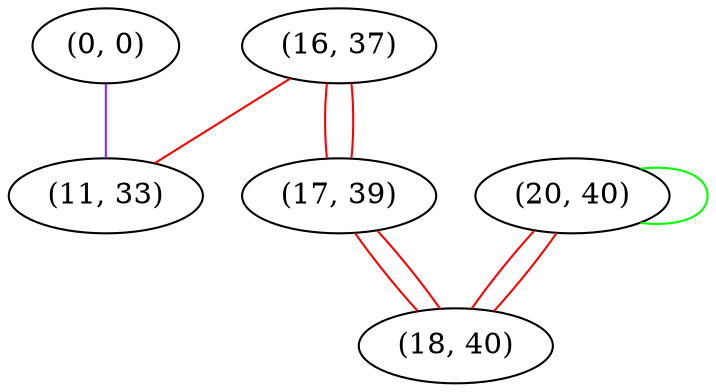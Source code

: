graph "" {
"(0, 0)";
"(16, 37)";
"(17, 39)";
"(11, 33)";
"(20, 40)";
"(18, 40)";
"(0, 0)" -- "(11, 33)"  [color=purple, key=0, weight=4];
"(16, 37)" -- "(11, 33)"  [color=red, key=0, weight=1];
"(16, 37)" -- "(17, 39)"  [color=red, key=0, weight=1];
"(16, 37)" -- "(17, 39)"  [color=red, key=1, weight=1];
"(17, 39)" -- "(18, 40)"  [color=red, key=0, weight=1];
"(17, 39)" -- "(18, 40)"  [color=red, key=1, weight=1];
"(20, 40)" -- "(18, 40)"  [color=red, key=0, weight=1];
"(20, 40)" -- "(18, 40)"  [color=red, key=1, weight=1];
"(20, 40)" -- "(20, 40)"  [color=green, key=0, weight=2];
}
